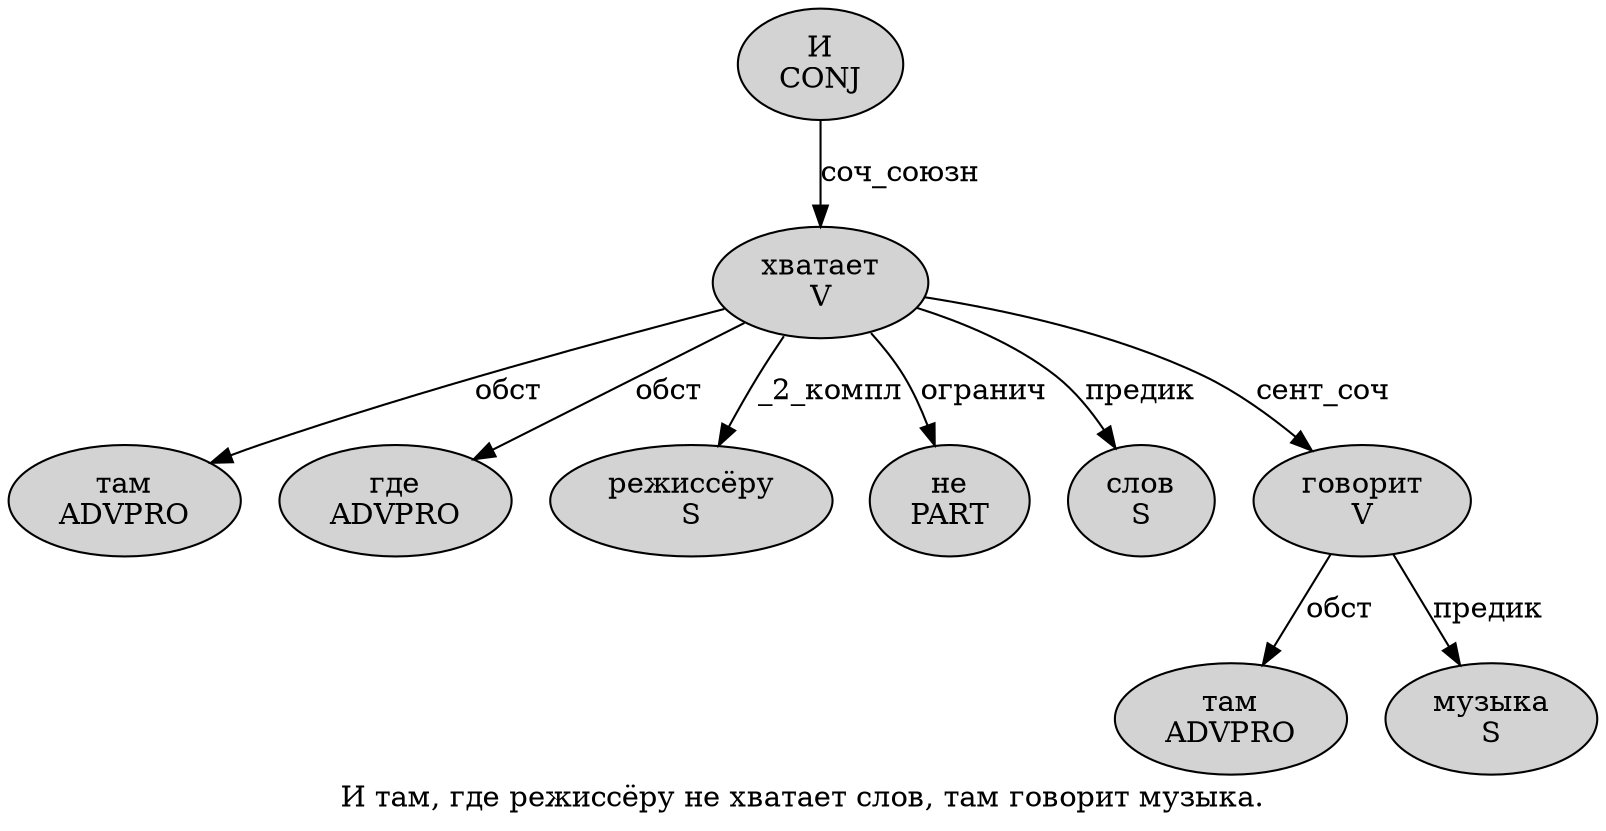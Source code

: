 digraph SENTENCE_1999 {
	graph [label="И там, где режиссёру не хватает слов, там говорит музыка."]
	node [style=filled]
		0 [label="И
CONJ" color="" fillcolor=lightgray penwidth=1 shape=ellipse]
		1 [label="там
ADVPRO" color="" fillcolor=lightgray penwidth=1 shape=ellipse]
		3 [label="где
ADVPRO" color="" fillcolor=lightgray penwidth=1 shape=ellipse]
		4 [label="режиссёру
S" color="" fillcolor=lightgray penwidth=1 shape=ellipse]
		5 [label="не
PART" color="" fillcolor=lightgray penwidth=1 shape=ellipse]
		6 [label="хватает
V" color="" fillcolor=lightgray penwidth=1 shape=ellipse]
		7 [label="слов
S" color="" fillcolor=lightgray penwidth=1 shape=ellipse]
		9 [label="там
ADVPRO" color="" fillcolor=lightgray penwidth=1 shape=ellipse]
		10 [label="говорит
V" color="" fillcolor=lightgray penwidth=1 shape=ellipse]
		11 [label="музыка
S" color="" fillcolor=lightgray penwidth=1 shape=ellipse]
			6 -> 1 [label="обст"]
			6 -> 3 [label="обст"]
			6 -> 4 [label="_2_компл"]
			6 -> 5 [label="огранич"]
			6 -> 7 [label="предик"]
			6 -> 10 [label="сент_соч"]
			0 -> 6 [label="соч_союзн"]
			10 -> 9 [label="обст"]
			10 -> 11 [label="предик"]
}